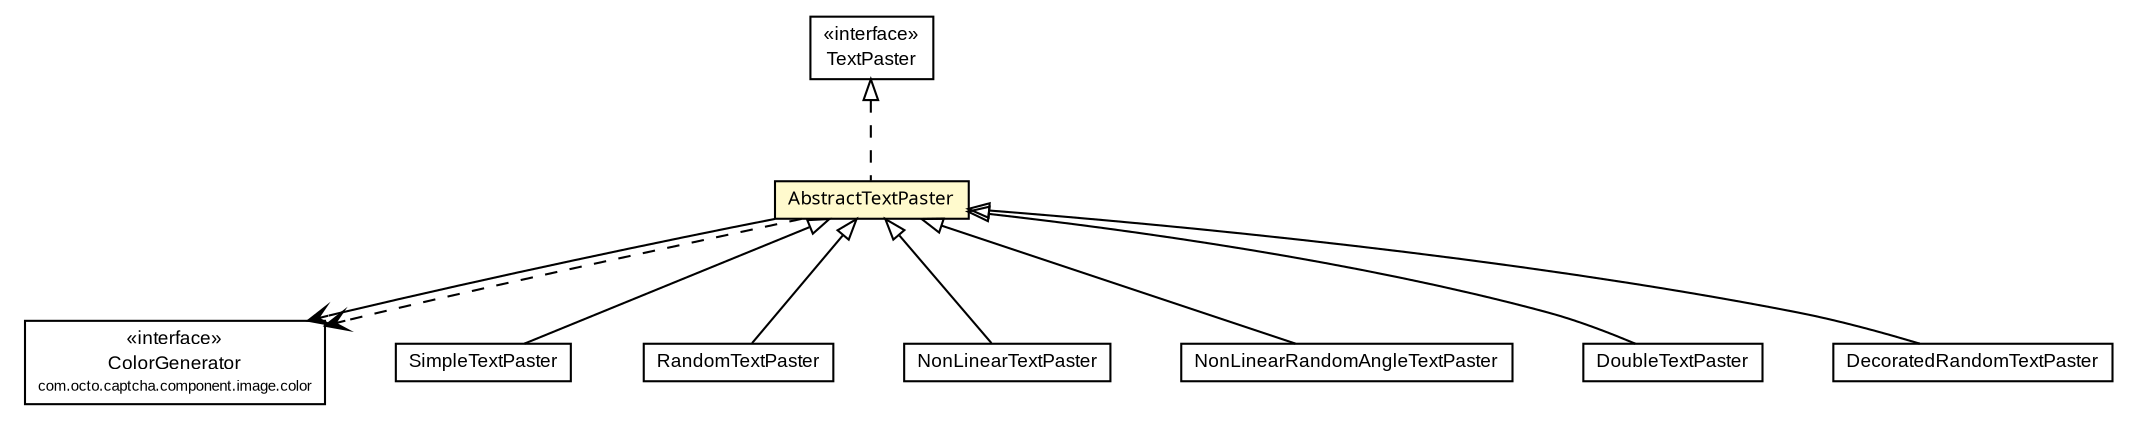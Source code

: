 #!/usr/local/bin/dot
#
# Class diagram 
# Generated by UmlGraph version 4.6 (http://www.spinellis.gr/sw/umlgraph)
#

digraph G {
	edge [fontname="arial",fontsize=10,labelfontname="arial",labelfontsize=10];
	node [fontname="arial",fontsize=10,shape=plaintext];
	// com.octo.captcha.component.image.color.ColorGenerator
	c9714 [label=<<table border="0" cellborder="1" cellspacing="0" cellpadding="2" port="p" href="../color/ColorGenerator.html">
		<tr><td><table border="0" cellspacing="0" cellpadding="1">
			<tr><td> &laquo;interface&raquo; </td></tr>
			<tr><td> ColorGenerator </td></tr>
			<tr><td><font point-size="7.0"> com.octo.captcha.component.image.color </font></td></tr>
		</table></td></tr>
		</table>>, fontname="arial", fontcolor="black", fontsize=9.0];
	// com.octo.captcha.component.image.textpaster.TextPaster
	c9724 [label=<<table border="0" cellborder="1" cellspacing="0" cellpadding="2" port="p" href="./TextPaster.html">
		<tr><td><table border="0" cellspacing="0" cellpadding="1">
			<tr><td> &laquo;interface&raquo; </td></tr>
			<tr><td> TextPaster </td></tr>
		</table></td></tr>
		</table>>, fontname="arial", fontcolor="black", fontsize=9.0];
	// com.octo.captcha.component.image.textpaster.SimpleTextPaster
	c9725 [label=<<table border="0" cellborder="1" cellspacing="0" cellpadding="2" port="p" href="./SimpleTextPaster.html">
		<tr><td><table border="0" cellspacing="0" cellpadding="1">
			<tr><td> SimpleTextPaster </td></tr>
		</table></td></tr>
		</table>>, fontname="arial", fontcolor="black", fontsize=9.0];
	// com.octo.captcha.component.image.textpaster.RandomTextPaster
	c9726 [label=<<table border="0" cellborder="1" cellspacing="0" cellpadding="2" port="p" href="./RandomTextPaster.html">
		<tr><td><table border="0" cellspacing="0" cellpadding="1">
			<tr><td> RandomTextPaster </td></tr>
		</table></td></tr>
		</table>>, fontname="arial", fontcolor="black", fontsize=9.0];
	// com.octo.captcha.component.image.textpaster.NonLinearTextPaster
	c9727 [label=<<table border="0" cellborder="1" cellspacing="0" cellpadding="2" port="p" href="./NonLinearTextPaster.html">
		<tr><td><table border="0" cellspacing="0" cellpadding="1">
			<tr><td> NonLinearTextPaster </td></tr>
		</table></td></tr>
		</table>>, fontname="arial", fontcolor="black", fontsize=9.0];
	// com.octo.captcha.component.image.textpaster.NonLinearRandomAngleTextPaster
	c9728 [label=<<table border="0" cellborder="1" cellspacing="0" cellpadding="2" port="p" href="./NonLinearRandomAngleTextPaster.html">
		<tr><td><table border="0" cellspacing="0" cellpadding="1">
			<tr><td> NonLinearRandomAngleTextPaster </td></tr>
		</table></td></tr>
		</table>>, fontname="arial", fontcolor="black", fontsize=9.0];
	// com.octo.captcha.component.image.textpaster.DoubleTextPaster
	c9730 [label=<<table border="0" cellborder="1" cellspacing="0" cellpadding="2" port="p" href="./DoubleTextPaster.html">
		<tr><td><table border="0" cellspacing="0" cellpadding="1">
			<tr><td> DoubleTextPaster </td></tr>
		</table></td></tr>
		</table>>, fontname="arial", fontcolor="black", fontsize=9.0];
	// com.octo.captcha.component.image.textpaster.DecoratedRandomTextPaster
	c9732 [label=<<table border="0" cellborder="1" cellspacing="0" cellpadding="2" port="p" href="./DecoratedRandomTextPaster.html">
		<tr><td><table border="0" cellspacing="0" cellpadding="1">
			<tr><td> DecoratedRandomTextPaster </td></tr>
		</table></td></tr>
		</table>>, fontname="arial", fontcolor="black", fontsize=9.0];
	// com.octo.captcha.component.image.textpaster.AbstractTextPaster
	c9735 [label=<<table border="0" cellborder="1" cellspacing="0" cellpadding="2" port="p" bgcolor="lemonChiffon" href="./AbstractTextPaster.html">
		<tr><td><table border="0" cellspacing="0" cellpadding="1">
			<tr><td><font face="ariali"> AbstractTextPaster </font></td></tr>
		</table></td></tr>
		</table>>, fontname="arial", fontcolor="black", fontsize=9.0];
	//com.octo.captcha.component.image.textpaster.SimpleTextPaster extends com.octo.captcha.component.image.textpaster.AbstractTextPaster
	c9735:p -> c9725:p [dir=back,arrowtail=empty];
	//com.octo.captcha.component.image.textpaster.RandomTextPaster extends com.octo.captcha.component.image.textpaster.AbstractTextPaster
	c9735:p -> c9726:p [dir=back,arrowtail=empty];
	//com.octo.captcha.component.image.textpaster.NonLinearTextPaster extends com.octo.captcha.component.image.textpaster.AbstractTextPaster
	c9735:p -> c9727:p [dir=back,arrowtail=empty];
	//com.octo.captcha.component.image.textpaster.NonLinearRandomAngleTextPaster extends com.octo.captcha.component.image.textpaster.AbstractTextPaster
	c9735:p -> c9728:p [dir=back,arrowtail=empty];
	//com.octo.captcha.component.image.textpaster.DoubleTextPaster extends com.octo.captcha.component.image.textpaster.AbstractTextPaster
	c9735:p -> c9730:p [dir=back,arrowtail=empty];
	//com.octo.captcha.component.image.textpaster.DecoratedRandomTextPaster extends com.octo.captcha.component.image.textpaster.AbstractTextPaster
	c9735:p -> c9732:p [dir=back,arrowtail=empty];
	//com.octo.captcha.component.image.textpaster.AbstractTextPaster implements com.octo.captcha.component.image.textpaster.TextPaster
	c9724:p -> c9735:p [dir=back,arrowtail=empty,style=dashed];
	// com.octo.captcha.component.image.textpaster.AbstractTextPaster NAVASSOC com.octo.captcha.component.image.color.ColorGenerator
	c9735:p -> c9714:p [taillabel="", label="", headlabel="", fontname="arial", fontcolor="black", fontsize=10.0, color="black", arrowhead=open];
	// com.octo.captcha.component.image.textpaster.AbstractTextPaster DEPEND com.octo.captcha.component.image.color.ColorGenerator
	c9735:p -> c9714:p [taillabel="", label="", headlabel="", fontname="arial", fontcolor="black", fontsize=10.0, color="black", arrowhead=open, style=dashed];
}

